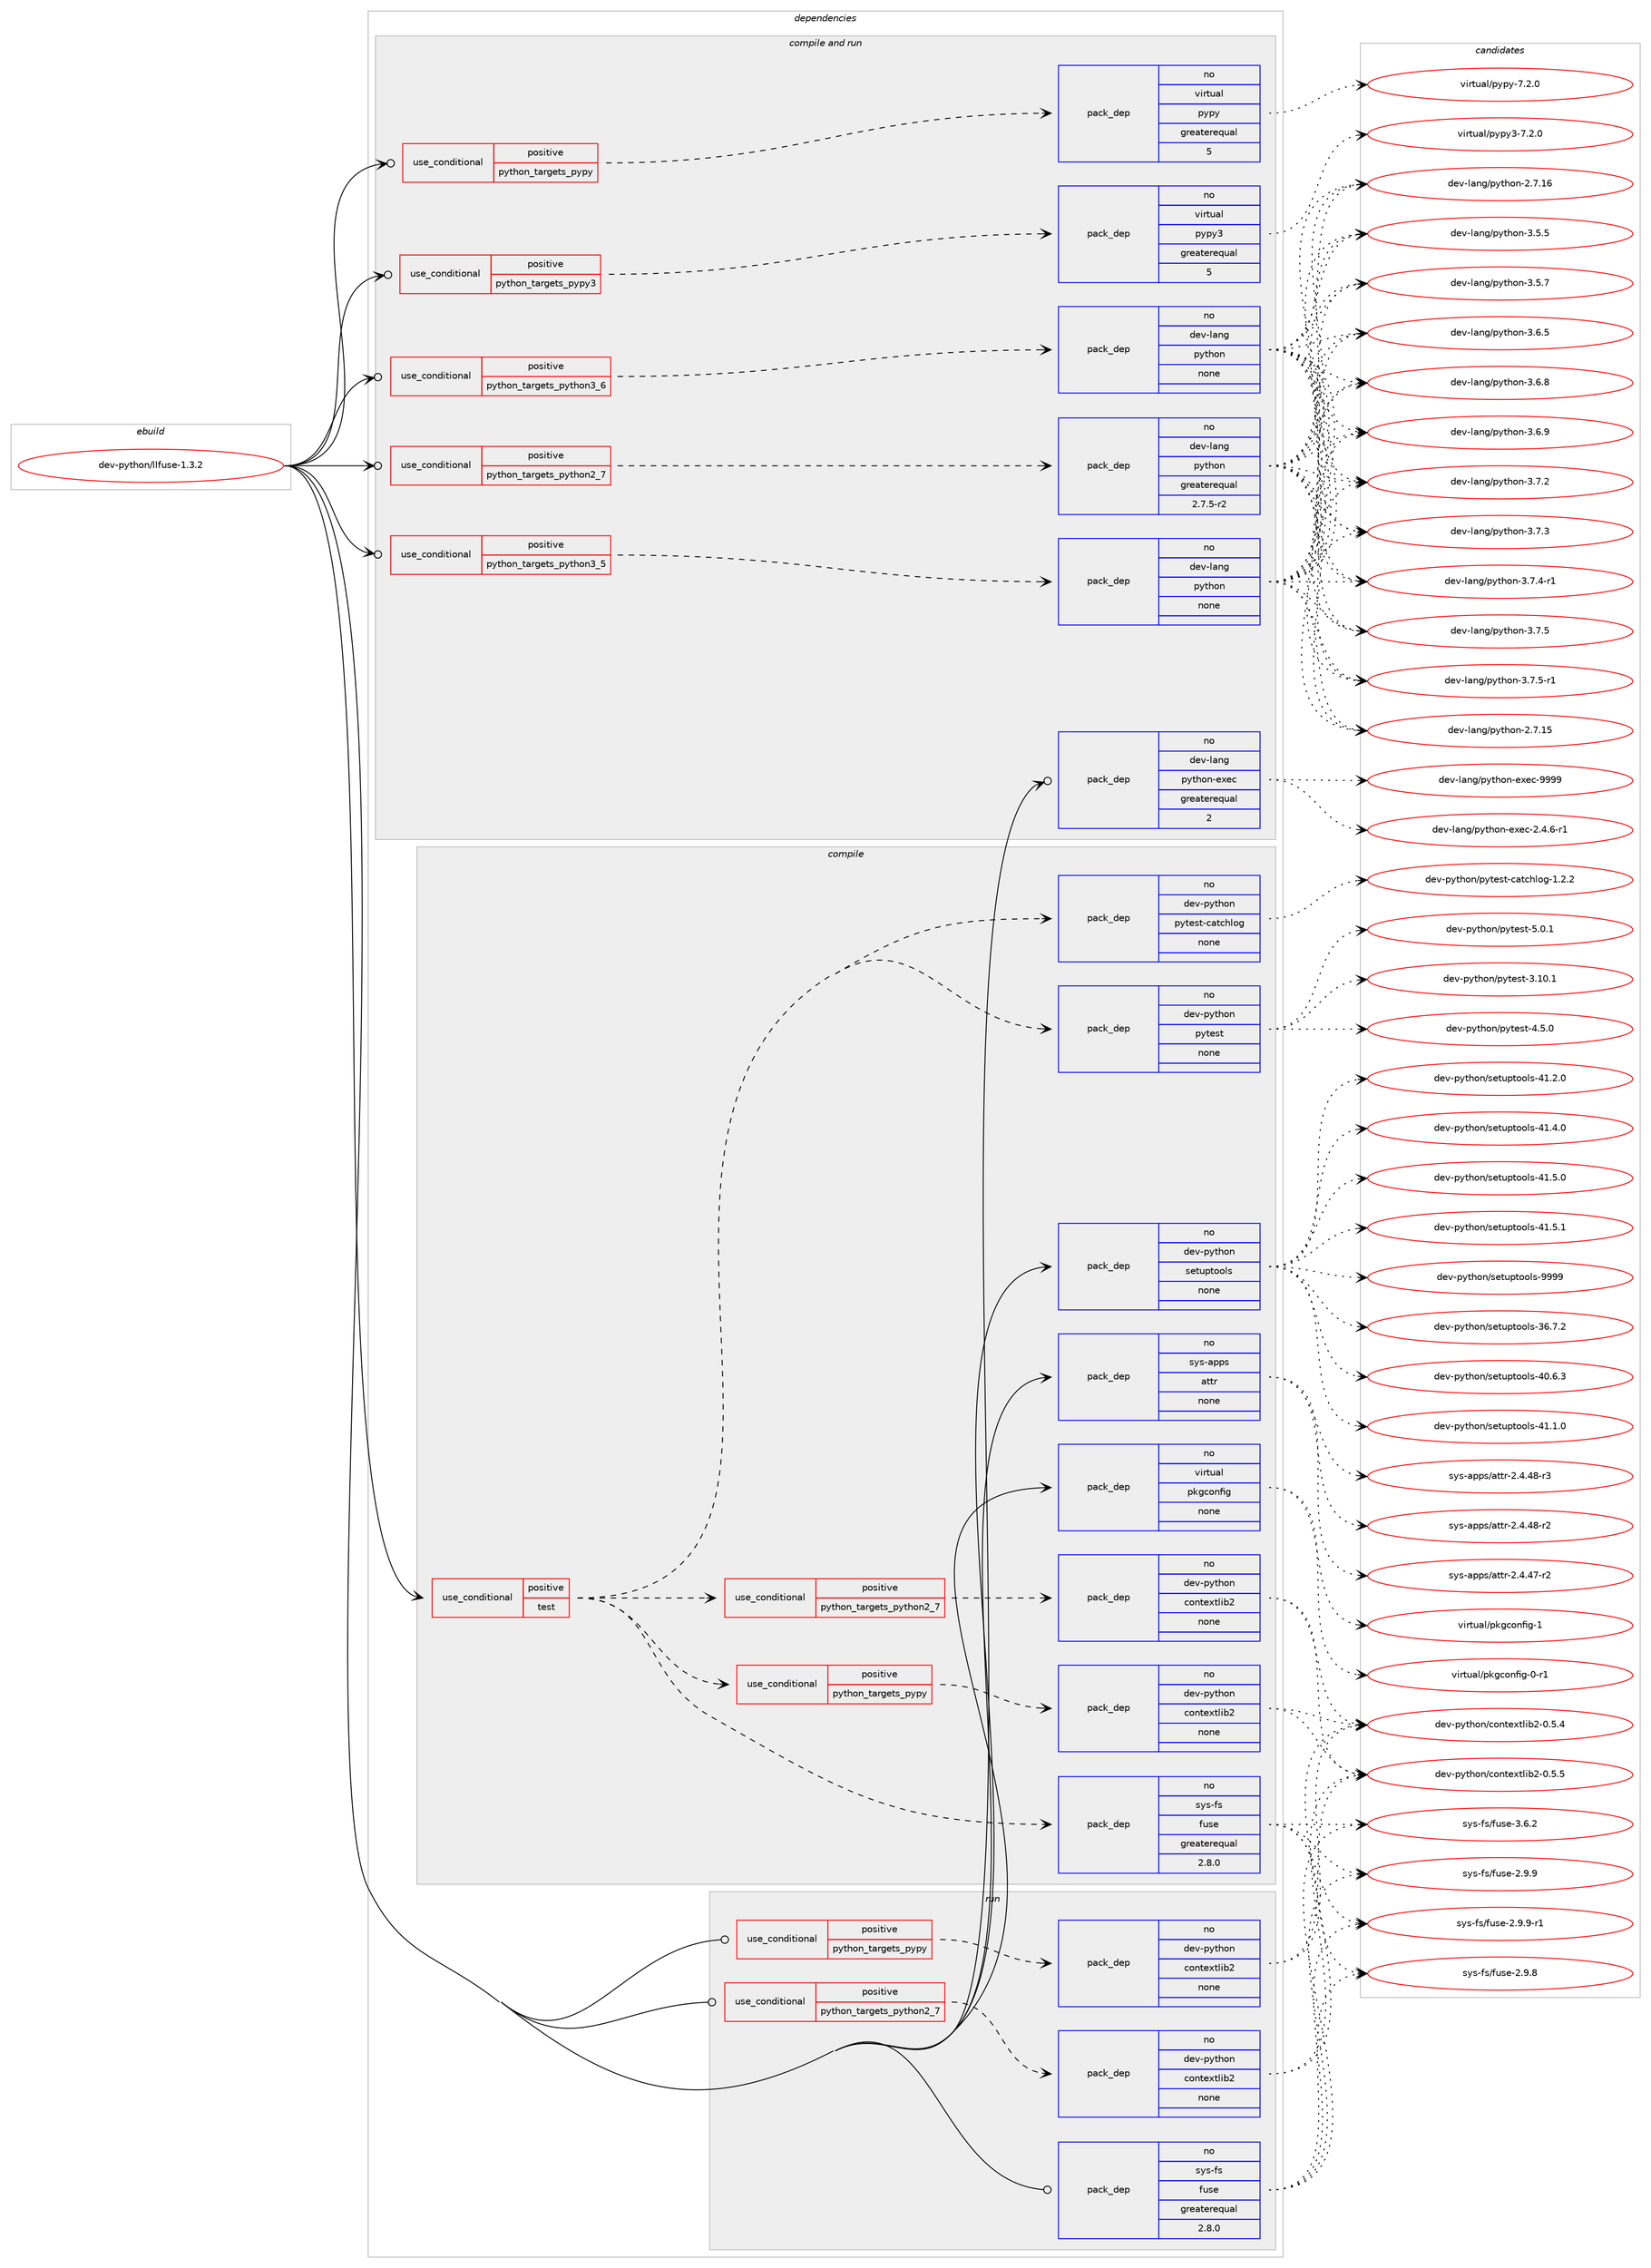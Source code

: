 digraph prolog {

# *************
# Graph options
# *************

newrank=true;
concentrate=true;
compound=true;
graph [rankdir=LR,fontname=Helvetica,fontsize=10,ranksep=1.5];#, ranksep=2.5, nodesep=0.2];
edge  [arrowhead=vee];
node  [fontname=Helvetica,fontsize=10];

# **********
# The ebuild
# **********

subgraph cluster_leftcol {
color=gray;
rank=same;
label=<<i>ebuild</i>>;
id [label="dev-python/llfuse-1.3.2", color=red, width=4, href="../dev-python/llfuse-1.3.2.svg"];
}

# ****************
# The dependencies
# ****************

subgraph cluster_midcol {
color=gray;
label=<<i>dependencies</i>>;
subgraph cluster_compile {
fillcolor="#eeeeee";
style=filled;
label=<<i>compile</i>>;
subgraph cond142044 {
dependency613191 [label=<<TABLE BORDER="0" CELLBORDER="1" CELLSPACING="0" CELLPADDING="4"><TR><TD ROWSPAN="3" CELLPADDING="10">use_conditional</TD></TR><TR><TD>positive</TD></TR><TR><TD>test</TD></TR></TABLE>>, shape=none, color=red];
subgraph pack459343 {
dependency613192 [label=<<TABLE BORDER="0" CELLBORDER="1" CELLSPACING="0" CELLPADDING="4" WIDTH="220"><TR><TD ROWSPAN="6" CELLPADDING="30">pack_dep</TD></TR><TR><TD WIDTH="110">no</TD></TR><TR><TD>sys-fs</TD></TR><TR><TD>fuse</TD></TR><TR><TD>greaterequal</TD></TR><TR><TD>2.8.0</TD></TR></TABLE>>, shape=none, color=blue];
}
dependency613191:e -> dependency613192:w [weight=20,style="dashed",arrowhead="vee"];
subgraph cond142045 {
dependency613193 [label=<<TABLE BORDER="0" CELLBORDER="1" CELLSPACING="0" CELLPADDING="4"><TR><TD ROWSPAN="3" CELLPADDING="10">use_conditional</TD></TR><TR><TD>positive</TD></TR><TR><TD>python_targets_pypy</TD></TR></TABLE>>, shape=none, color=red];
subgraph pack459344 {
dependency613194 [label=<<TABLE BORDER="0" CELLBORDER="1" CELLSPACING="0" CELLPADDING="4" WIDTH="220"><TR><TD ROWSPAN="6" CELLPADDING="30">pack_dep</TD></TR><TR><TD WIDTH="110">no</TD></TR><TR><TD>dev-python</TD></TR><TR><TD>contextlib2</TD></TR><TR><TD>none</TD></TR><TR><TD></TD></TR></TABLE>>, shape=none, color=blue];
}
dependency613193:e -> dependency613194:w [weight=20,style="dashed",arrowhead="vee"];
}
dependency613191:e -> dependency613193:w [weight=20,style="dashed",arrowhead="vee"];
subgraph cond142046 {
dependency613195 [label=<<TABLE BORDER="0" CELLBORDER="1" CELLSPACING="0" CELLPADDING="4"><TR><TD ROWSPAN="3" CELLPADDING="10">use_conditional</TD></TR><TR><TD>positive</TD></TR><TR><TD>python_targets_python2_7</TD></TR></TABLE>>, shape=none, color=red];
subgraph pack459345 {
dependency613196 [label=<<TABLE BORDER="0" CELLBORDER="1" CELLSPACING="0" CELLPADDING="4" WIDTH="220"><TR><TD ROWSPAN="6" CELLPADDING="30">pack_dep</TD></TR><TR><TD WIDTH="110">no</TD></TR><TR><TD>dev-python</TD></TR><TR><TD>contextlib2</TD></TR><TR><TD>none</TD></TR><TR><TD></TD></TR></TABLE>>, shape=none, color=blue];
}
dependency613195:e -> dependency613196:w [weight=20,style="dashed",arrowhead="vee"];
}
dependency613191:e -> dependency613195:w [weight=20,style="dashed",arrowhead="vee"];
subgraph pack459346 {
dependency613197 [label=<<TABLE BORDER="0" CELLBORDER="1" CELLSPACING="0" CELLPADDING="4" WIDTH="220"><TR><TD ROWSPAN="6" CELLPADDING="30">pack_dep</TD></TR><TR><TD WIDTH="110">no</TD></TR><TR><TD>dev-python</TD></TR><TR><TD>pytest</TD></TR><TR><TD>none</TD></TR><TR><TD></TD></TR></TABLE>>, shape=none, color=blue];
}
dependency613191:e -> dependency613197:w [weight=20,style="dashed",arrowhead="vee"];
subgraph pack459347 {
dependency613198 [label=<<TABLE BORDER="0" CELLBORDER="1" CELLSPACING="0" CELLPADDING="4" WIDTH="220"><TR><TD ROWSPAN="6" CELLPADDING="30">pack_dep</TD></TR><TR><TD WIDTH="110">no</TD></TR><TR><TD>dev-python</TD></TR><TR><TD>pytest-catchlog</TD></TR><TR><TD>none</TD></TR><TR><TD></TD></TR></TABLE>>, shape=none, color=blue];
}
dependency613191:e -> dependency613198:w [weight=20,style="dashed",arrowhead="vee"];
}
id:e -> dependency613191:w [weight=20,style="solid",arrowhead="vee"];
subgraph pack459348 {
dependency613199 [label=<<TABLE BORDER="0" CELLBORDER="1" CELLSPACING="0" CELLPADDING="4" WIDTH="220"><TR><TD ROWSPAN="6" CELLPADDING="30">pack_dep</TD></TR><TR><TD WIDTH="110">no</TD></TR><TR><TD>dev-python</TD></TR><TR><TD>setuptools</TD></TR><TR><TD>none</TD></TR><TR><TD></TD></TR></TABLE>>, shape=none, color=blue];
}
id:e -> dependency613199:w [weight=20,style="solid",arrowhead="vee"];
subgraph pack459349 {
dependency613200 [label=<<TABLE BORDER="0" CELLBORDER="1" CELLSPACING="0" CELLPADDING="4" WIDTH="220"><TR><TD ROWSPAN="6" CELLPADDING="30">pack_dep</TD></TR><TR><TD WIDTH="110">no</TD></TR><TR><TD>sys-apps</TD></TR><TR><TD>attr</TD></TR><TR><TD>none</TD></TR><TR><TD></TD></TR></TABLE>>, shape=none, color=blue];
}
id:e -> dependency613200:w [weight=20,style="solid",arrowhead="vee"];
subgraph pack459350 {
dependency613201 [label=<<TABLE BORDER="0" CELLBORDER="1" CELLSPACING="0" CELLPADDING="4" WIDTH="220"><TR><TD ROWSPAN="6" CELLPADDING="30">pack_dep</TD></TR><TR><TD WIDTH="110">no</TD></TR><TR><TD>virtual</TD></TR><TR><TD>pkgconfig</TD></TR><TR><TD>none</TD></TR><TR><TD></TD></TR></TABLE>>, shape=none, color=blue];
}
id:e -> dependency613201:w [weight=20,style="solid",arrowhead="vee"];
}
subgraph cluster_compileandrun {
fillcolor="#eeeeee";
style=filled;
label=<<i>compile and run</i>>;
subgraph cond142047 {
dependency613202 [label=<<TABLE BORDER="0" CELLBORDER="1" CELLSPACING="0" CELLPADDING="4"><TR><TD ROWSPAN="3" CELLPADDING="10">use_conditional</TD></TR><TR><TD>positive</TD></TR><TR><TD>python_targets_pypy</TD></TR></TABLE>>, shape=none, color=red];
subgraph pack459351 {
dependency613203 [label=<<TABLE BORDER="0" CELLBORDER="1" CELLSPACING="0" CELLPADDING="4" WIDTH="220"><TR><TD ROWSPAN="6" CELLPADDING="30">pack_dep</TD></TR><TR><TD WIDTH="110">no</TD></TR><TR><TD>virtual</TD></TR><TR><TD>pypy</TD></TR><TR><TD>greaterequal</TD></TR><TR><TD>5</TD></TR></TABLE>>, shape=none, color=blue];
}
dependency613202:e -> dependency613203:w [weight=20,style="dashed",arrowhead="vee"];
}
id:e -> dependency613202:w [weight=20,style="solid",arrowhead="odotvee"];
subgraph cond142048 {
dependency613204 [label=<<TABLE BORDER="0" CELLBORDER="1" CELLSPACING="0" CELLPADDING="4"><TR><TD ROWSPAN="3" CELLPADDING="10">use_conditional</TD></TR><TR><TD>positive</TD></TR><TR><TD>python_targets_pypy3</TD></TR></TABLE>>, shape=none, color=red];
subgraph pack459352 {
dependency613205 [label=<<TABLE BORDER="0" CELLBORDER="1" CELLSPACING="0" CELLPADDING="4" WIDTH="220"><TR><TD ROWSPAN="6" CELLPADDING="30">pack_dep</TD></TR><TR><TD WIDTH="110">no</TD></TR><TR><TD>virtual</TD></TR><TR><TD>pypy3</TD></TR><TR><TD>greaterequal</TD></TR><TR><TD>5</TD></TR></TABLE>>, shape=none, color=blue];
}
dependency613204:e -> dependency613205:w [weight=20,style="dashed",arrowhead="vee"];
}
id:e -> dependency613204:w [weight=20,style="solid",arrowhead="odotvee"];
subgraph cond142049 {
dependency613206 [label=<<TABLE BORDER="0" CELLBORDER="1" CELLSPACING="0" CELLPADDING="4"><TR><TD ROWSPAN="3" CELLPADDING="10">use_conditional</TD></TR><TR><TD>positive</TD></TR><TR><TD>python_targets_python2_7</TD></TR></TABLE>>, shape=none, color=red];
subgraph pack459353 {
dependency613207 [label=<<TABLE BORDER="0" CELLBORDER="1" CELLSPACING="0" CELLPADDING="4" WIDTH="220"><TR><TD ROWSPAN="6" CELLPADDING="30">pack_dep</TD></TR><TR><TD WIDTH="110">no</TD></TR><TR><TD>dev-lang</TD></TR><TR><TD>python</TD></TR><TR><TD>greaterequal</TD></TR><TR><TD>2.7.5-r2</TD></TR></TABLE>>, shape=none, color=blue];
}
dependency613206:e -> dependency613207:w [weight=20,style="dashed",arrowhead="vee"];
}
id:e -> dependency613206:w [weight=20,style="solid",arrowhead="odotvee"];
subgraph cond142050 {
dependency613208 [label=<<TABLE BORDER="0" CELLBORDER="1" CELLSPACING="0" CELLPADDING="4"><TR><TD ROWSPAN="3" CELLPADDING="10">use_conditional</TD></TR><TR><TD>positive</TD></TR><TR><TD>python_targets_python3_5</TD></TR></TABLE>>, shape=none, color=red];
subgraph pack459354 {
dependency613209 [label=<<TABLE BORDER="0" CELLBORDER="1" CELLSPACING="0" CELLPADDING="4" WIDTH="220"><TR><TD ROWSPAN="6" CELLPADDING="30">pack_dep</TD></TR><TR><TD WIDTH="110">no</TD></TR><TR><TD>dev-lang</TD></TR><TR><TD>python</TD></TR><TR><TD>none</TD></TR><TR><TD></TD></TR></TABLE>>, shape=none, color=blue];
}
dependency613208:e -> dependency613209:w [weight=20,style="dashed",arrowhead="vee"];
}
id:e -> dependency613208:w [weight=20,style="solid",arrowhead="odotvee"];
subgraph cond142051 {
dependency613210 [label=<<TABLE BORDER="0" CELLBORDER="1" CELLSPACING="0" CELLPADDING="4"><TR><TD ROWSPAN="3" CELLPADDING="10">use_conditional</TD></TR><TR><TD>positive</TD></TR><TR><TD>python_targets_python3_6</TD></TR></TABLE>>, shape=none, color=red];
subgraph pack459355 {
dependency613211 [label=<<TABLE BORDER="0" CELLBORDER="1" CELLSPACING="0" CELLPADDING="4" WIDTH="220"><TR><TD ROWSPAN="6" CELLPADDING="30">pack_dep</TD></TR><TR><TD WIDTH="110">no</TD></TR><TR><TD>dev-lang</TD></TR><TR><TD>python</TD></TR><TR><TD>none</TD></TR><TR><TD></TD></TR></TABLE>>, shape=none, color=blue];
}
dependency613210:e -> dependency613211:w [weight=20,style="dashed",arrowhead="vee"];
}
id:e -> dependency613210:w [weight=20,style="solid",arrowhead="odotvee"];
subgraph pack459356 {
dependency613212 [label=<<TABLE BORDER="0" CELLBORDER="1" CELLSPACING="0" CELLPADDING="4" WIDTH="220"><TR><TD ROWSPAN="6" CELLPADDING="30">pack_dep</TD></TR><TR><TD WIDTH="110">no</TD></TR><TR><TD>dev-lang</TD></TR><TR><TD>python-exec</TD></TR><TR><TD>greaterequal</TD></TR><TR><TD>2</TD></TR></TABLE>>, shape=none, color=blue];
}
id:e -> dependency613212:w [weight=20,style="solid",arrowhead="odotvee"];
}
subgraph cluster_run {
fillcolor="#eeeeee";
style=filled;
label=<<i>run</i>>;
subgraph cond142052 {
dependency613213 [label=<<TABLE BORDER="0" CELLBORDER="1" CELLSPACING="0" CELLPADDING="4"><TR><TD ROWSPAN="3" CELLPADDING="10">use_conditional</TD></TR><TR><TD>positive</TD></TR><TR><TD>python_targets_pypy</TD></TR></TABLE>>, shape=none, color=red];
subgraph pack459357 {
dependency613214 [label=<<TABLE BORDER="0" CELLBORDER="1" CELLSPACING="0" CELLPADDING="4" WIDTH="220"><TR><TD ROWSPAN="6" CELLPADDING="30">pack_dep</TD></TR><TR><TD WIDTH="110">no</TD></TR><TR><TD>dev-python</TD></TR><TR><TD>contextlib2</TD></TR><TR><TD>none</TD></TR><TR><TD></TD></TR></TABLE>>, shape=none, color=blue];
}
dependency613213:e -> dependency613214:w [weight=20,style="dashed",arrowhead="vee"];
}
id:e -> dependency613213:w [weight=20,style="solid",arrowhead="odot"];
subgraph cond142053 {
dependency613215 [label=<<TABLE BORDER="0" CELLBORDER="1" CELLSPACING="0" CELLPADDING="4"><TR><TD ROWSPAN="3" CELLPADDING="10">use_conditional</TD></TR><TR><TD>positive</TD></TR><TR><TD>python_targets_python2_7</TD></TR></TABLE>>, shape=none, color=red];
subgraph pack459358 {
dependency613216 [label=<<TABLE BORDER="0" CELLBORDER="1" CELLSPACING="0" CELLPADDING="4" WIDTH="220"><TR><TD ROWSPAN="6" CELLPADDING="30">pack_dep</TD></TR><TR><TD WIDTH="110">no</TD></TR><TR><TD>dev-python</TD></TR><TR><TD>contextlib2</TD></TR><TR><TD>none</TD></TR><TR><TD></TD></TR></TABLE>>, shape=none, color=blue];
}
dependency613215:e -> dependency613216:w [weight=20,style="dashed",arrowhead="vee"];
}
id:e -> dependency613215:w [weight=20,style="solid",arrowhead="odot"];
subgraph pack459359 {
dependency613217 [label=<<TABLE BORDER="0" CELLBORDER="1" CELLSPACING="0" CELLPADDING="4" WIDTH="220"><TR><TD ROWSPAN="6" CELLPADDING="30">pack_dep</TD></TR><TR><TD WIDTH="110">no</TD></TR><TR><TD>sys-fs</TD></TR><TR><TD>fuse</TD></TR><TR><TD>greaterequal</TD></TR><TR><TD>2.8.0</TD></TR></TABLE>>, shape=none, color=blue];
}
id:e -> dependency613217:w [weight=20,style="solid",arrowhead="odot"];
}
}

# **************
# The candidates
# **************

subgraph cluster_choices {
rank=same;
color=gray;
label=<<i>candidates</i>>;

subgraph choice459343 {
color=black;
nodesep=1;
choice1151211154510211547102117115101455046574656 [label="sys-fs/fuse-2.9.8", color=red, width=4,href="../sys-fs/fuse-2.9.8.svg"];
choice1151211154510211547102117115101455046574657 [label="sys-fs/fuse-2.9.9", color=red, width=4,href="../sys-fs/fuse-2.9.9.svg"];
choice11512111545102115471021171151014550465746574511449 [label="sys-fs/fuse-2.9.9-r1", color=red, width=4,href="../sys-fs/fuse-2.9.9-r1.svg"];
choice1151211154510211547102117115101455146544650 [label="sys-fs/fuse-3.6.2", color=red, width=4,href="../sys-fs/fuse-3.6.2.svg"];
dependency613192:e -> choice1151211154510211547102117115101455046574656:w [style=dotted,weight="100"];
dependency613192:e -> choice1151211154510211547102117115101455046574657:w [style=dotted,weight="100"];
dependency613192:e -> choice11512111545102115471021171151014550465746574511449:w [style=dotted,weight="100"];
dependency613192:e -> choice1151211154510211547102117115101455146544650:w [style=dotted,weight="100"];
}
subgraph choice459344 {
color=black;
nodesep=1;
choice1001011184511212111610411111047991111101161011201161081059850454846534652 [label="dev-python/contextlib2-0.5.4", color=red, width=4,href="../dev-python/contextlib2-0.5.4.svg"];
choice1001011184511212111610411111047991111101161011201161081059850454846534653 [label="dev-python/contextlib2-0.5.5", color=red, width=4,href="../dev-python/contextlib2-0.5.5.svg"];
dependency613194:e -> choice1001011184511212111610411111047991111101161011201161081059850454846534652:w [style=dotted,weight="100"];
dependency613194:e -> choice1001011184511212111610411111047991111101161011201161081059850454846534653:w [style=dotted,weight="100"];
}
subgraph choice459345 {
color=black;
nodesep=1;
choice1001011184511212111610411111047991111101161011201161081059850454846534652 [label="dev-python/contextlib2-0.5.4", color=red, width=4,href="../dev-python/contextlib2-0.5.4.svg"];
choice1001011184511212111610411111047991111101161011201161081059850454846534653 [label="dev-python/contextlib2-0.5.5", color=red, width=4,href="../dev-python/contextlib2-0.5.5.svg"];
dependency613196:e -> choice1001011184511212111610411111047991111101161011201161081059850454846534652:w [style=dotted,weight="100"];
dependency613196:e -> choice1001011184511212111610411111047991111101161011201161081059850454846534653:w [style=dotted,weight="100"];
}
subgraph choice459346 {
color=black;
nodesep=1;
choice100101118451121211161041111104711212111610111511645514649484649 [label="dev-python/pytest-3.10.1", color=red, width=4,href="../dev-python/pytest-3.10.1.svg"];
choice1001011184511212111610411111047112121116101115116455246534648 [label="dev-python/pytest-4.5.0", color=red, width=4,href="../dev-python/pytest-4.5.0.svg"];
choice1001011184511212111610411111047112121116101115116455346484649 [label="dev-python/pytest-5.0.1", color=red, width=4,href="../dev-python/pytest-5.0.1.svg"];
dependency613197:e -> choice100101118451121211161041111104711212111610111511645514649484649:w [style=dotted,weight="100"];
dependency613197:e -> choice1001011184511212111610411111047112121116101115116455246534648:w [style=dotted,weight="100"];
dependency613197:e -> choice1001011184511212111610411111047112121116101115116455346484649:w [style=dotted,weight="100"];
}
subgraph choice459347 {
color=black;
nodesep=1;
choice100101118451121211161041111104711212111610111511645999711699104108111103454946504650 [label="dev-python/pytest-catchlog-1.2.2", color=red, width=4,href="../dev-python/pytest-catchlog-1.2.2.svg"];
dependency613198:e -> choice100101118451121211161041111104711212111610111511645999711699104108111103454946504650:w [style=dotted,weight="100"];
}
subgraph choice459348 {
color=black;
nodesep=1;
choice100101118451121211161041111104711510111611711211611111110811545515446554650 [label="dev-python/setuptools-36.7.2", color=red, width=4,href="../dev-python/setuptools-36.7.2.svg"];
choice100101118451121211161041111104711510111611711211611111110811545524846544651 [label="dev-python/setuptools-40.6.3", color=red, width=4,href="../dev-python/setuptools-40.6.3.svg"];
choice100101118451121211161041111104711510111611711211611111110811545524946494648 [label="dev-python/setuptools-41.1.0", color=red, width=4,href="../dev-python/setuptools-41.1.0.svg"];
choice100101118451121211161041111104711510111611711211611111110811545524946504648 [label="dev-python/setuptools-41.2.0", color=red, width=4,href="../dev-python/setuptools-41.2.0.svg"];
choice100101118451121211161041111104711510111611711211611111110811545524946524648 [label="dev-python/setuptools-41.4.0", color=red, width=4,href="../dev-python/setuptools-41.4.0.svg"];
choice100101118451121211161041111104711510111611711211611111110811545524946534648 [label="dev-python/setuptools-41.5.0", color=red, width=4,href="../dev-python/setuptools-41.5.0.svg"];
choice100101118451121211161041111104711510111611711211611111110811545524946534649 [label="dev-python/setuptools-41.5.1", color=red, width=4,href="../dev-python/setuptools-41.5.1.svg"];
choice10010111845112121116104111110471151011161171121161111111081154557575757 [label="dev-python/setuptools-9999", color=red, width=4,href="../dev-python/setuptools-9999.svg"];
dependency613199:e -> choice100101118451121211161041111104711510111611711211611111110811545515446554650:w [style=dotted,weight="100"];
dependency613199:e -> choice100101118451121211161041111104711510111611711211611111110811545524846544651:w [style=dotted,weight="100"];
dependency613199:e -> choice100101118451121211161041111104711510111611711211611111110811545524946494648:w [style=dotted,weight="100"];
dependency613199:e -> choice100101118451121211161041111104711510111611711211611111110811545524946504648:w [style=dotted,weight="100"];
dependency613199:e -> choice100101118451121211161041111104711510111611711211611111110811545524946524648:w [style=dotted,weight="100"];
dependency613199:e -> choice100101118451121211161041111104711510111611711211611111110811545524946534648:w [style=dotted,weight="100"];
dependency613199:e -> choice100101118451121211161041111104711510111611711211611111110811545524946534649:w [style=dotted,weight="100"];
dependency613199:e -> choice10010111845112121116104111110471151011161171121161111111081154557575757:w [style=dotted,weight="100"];
}
subgraph choice459349 {
color=black;
nodesep=1;
choice11512111545971121121154797116116114455046524652554511450 [label="sys-apps/attr-2.4.47-r2", color=red, width=4,href="../sys-apps/attr-2.4.47-r2.svg"];
choice11512111545971121121154797116116114455046524652564511450 [label="sys-apps/attr-2.4.48-r2", color=red, width=4,href="../sys-apps/attr-2.4.48-r2.svg"];
choice11512111545971121121154797116116114455046524652564511451 [label="sys-apps/attr-2.4.48-r3", color=red, width=4,href="../sys-apps/attr-2.4.48-r3.svg"];
dependency613200:e -> choice11512111545971121121154797116116114455046524652554511450:w [style=dotted,weight="100"];
dependency613200:e -> choice11512111545971121121154797116116114455046524652564511450:w [style=dotted,weight="100"];
dependency613200:e -> choice11512111545971121121154797116116114455046524652564511451:w [style=dotted,weight="100"];
}
subgraph choice459350 {
color=black;
nodesep=1;
choice11810511411611797108471121071039911111010210510345484511449 [label="virtual/pkgconfig-0-r1", color=red, width=4,href="../virtual/pkgconfig-0-r1.svg"];
choice1181051141161179710847112107103991111101021051034549 [label="virtual/pkgconfig-1", color=red, width=4,href="../virtual/pkgconfig-1.svg"];
dependency613201:e -> choice11810511411611797108471121071039911111010210510345484511449:w [style=dotted,weight="100"];
dependency613201:e -> choice1181051141161179710847112107103991111101021051034549:w [style=dotted,weight="100"];
}
subgraph choice459351 {
color=black;
nodesep=1;
choice1181051141161179710847112121112121455546504648 [label="virtual/pypy-7.2.0", color=red, width=4,href="../virtual/pypy-7.2.0.svg"];
dependency613203:e -> choice1181051141161179710847112121112121455546504648:w [style=dotted,weight="100"];
}
subgraph choice459352 {
color=black;
nodesep=1;
choice118105114116117971084711212111212151455546504648 [label="virtual/pypy3-7.2.0", color=red, width=4,href="../virtual/pypy3-7.2.0.svg"];
dependency613205:e -> choice118105114116117971084711212111212151455546504648:w [style=dotted,weight="100"];
}
subgraph choice459353 {
color=black;
nodesep=1;
choice10010111845108971101034711212111610411111045504655464953 [label="dev-lang/python-2.7.15", color=red, width=4,href="../dev-lang/python-2.7.15.svg"];
choice10010111845108971101034711212111610411111045504655464954 [label="dev-lang/python-2.7.16", color=red, width=4,href="../dev-lang/python-2.7.16.svg"];
choice100101118451089711010347112121116104111110455146534653 [label="dev-lang/python-3.5.5", color=red, width=4,href="../dev-lang/python-3.5.5.svg"];
choice100101118451089711010347112121116104111110455146534655 [label="dev-lang/python-3.5.7", color=red, width=4,href="../dev-lang/python-3.5.7.svg"];
choice100101118451089711010347112121116104111110455146544653 [label="dev-lang/python-3.6.5", color=red, width=4,href="../dev-lang/python-3.6.5.svg"];
choice100101118451089711010347112121116104111110455146544656 [label="dev-lang/python-3.6.8", color=red, width=4,href="../dev-lang/python-3.6.8.svg"];
choice100101118451089711010347112121116104111110455146544657 [label="dev-lang/python-3.6.9", color=red, width=4,href="../dev-lang/python-3.6.9.svg"];
choice100101118451089711010347112121116104111110455146554650 [label="dev-lang/python-3.7.2", color=red, width=4,href="../dev-lang/python-3.7.2.svg"];
choice100101118451089711010347112121116104111110455146554651 [label="dev-lang/python-3.7.3", color=red, width=4,href="../dev-lang/python-3.7.3.svg"];
choice1001011184510897110103471121211161041111104551465546524511449 [label="dev-lang/python-3.7.4-r1", color=red, width=4,href="../dev-lang/python-3.7.4-r1.svg"];
choice100101118451089711010347112121116104111110455146554653 [label="dev-lang/python-3.7.5", color=red, width=4,href="../dev-lang/python-3.7.5.svg"];
choice1001011184510897110103471121211161041111104551465546534511449 [label="dev-lang/python-3.7.5-r1", color=red, width=4,href="../dev-lang/python-3.7.5-r1.svg"];
dependency613207:e -> choice10010111845108971101034711212111610411111045504655464953:w [style=dotted,weight="100"];
dependency613207:e -> choice10010111845108971101034711212111610411111045504655464954:w [style=dotted,weight="100"];
dependency613207:e -> choice100101118451089711010347112121116104111110455146534653:w [style=dotted,weight="100"];
dependency613207:e -> choice100101118451089711010347112121116104111110455146534655:w [style=dotted,weight="100"];
dependency613207:e -> choice100101118451089711010347112121116104111110455146544653:w [style=dotted,weight="100"];
dependency613207:e -> choice100101118451089711010347112121116104111110455146544656:w [style=dotted,weight="100"];
dependency613207:e -> choice100101118451089711010347112121116104111110455146544657:w [style=dotted,weight="100"];
dependency613207:e -> choice100101118451089711010347112121116104111110455146554650:w [style=dotted,weight="100"];
dependency613207:e -> choice100101118451089711010347112121116104111110455146554651:w [style=dotted,weight="100"];
dependency613207:e -> choice1001011184510897110103471121211161041111104551465546524511449:w [style=dotted,weight="100"];
dependency613207:e -> choice100101118451089711010347112121116104111110455146554653:w [style=dotted,weight="100"];
dependency613207:e -> choice1001011184510897110103471121211161041111104551465546534511449:w [style=dotted,weight="100"];
}
subgraph choice459354 {
color=black;
nodesep=1;
choice10010111845108971101034711212111610411111045504655464953 [label="dev-lang/python-2.7.15", color=red, width=4,href="../dev-lang/python-2.7.15.svg"];
choice10010111845108971101034711212111610411111045504655464954 [label="dev-lang/python-2.7.16", color=red, width=4,href="../dev-lang/python-2.7.16.svg"];
choice100101118451089711010347112121116104111110455146534653 [label="dev-lang/python-3.5.5", color=red, width=4,href="../dev-lang/python-3.5.5.svg"];
choice100101118451089711010347112121116104111110455146534655 [label="dev-lang/python-3.5.7", color=red, width=4,href="../dev-lang/python-3.5.7.svg"];
choice100101118451089711010347112121116104111110455146544653 [label="dev-lang/python-3.6.5", color=red, width=4,href="../dev-lang/python-3.6.5.svg"];
choice100101118451089711010347112121116104111110455146544656 [label="dev-lang/python-3.6.8", color=red, width=4,href="../dev-lang/python-3.6.8.svg"];
choice100101118451089711010347112121116104111110455146544657 [label="dev-lang/python-3.6.9", color=red, width=4,href="../dev-lang/python-3.6.9.svg"];
choice100101118451089711010347112121116104111110455146554650 [label="dev-lang/python-3.7.2", color=red, width=4,href="../dev-lang/python-3.7.2.svg"];
choice100101118451089711010347112121116104111110455146554651 [label="dev-lang/python-3.7.3", color=red, width=4,href="../dev-lang/python-3.7.3.svg"];
choice1001011184510897110103471121211161041111104551465546524511449 [label="dev-lang/python-3.7.4-r1", color=red, width=4,href="../dev-lang/python-3.7.4-r1.svg"];
choice100101118451089711010347112121116104111110455146554653 [label="dev-lang/python-3.7.5", color=red, width=4,href="../dev-lang/python-3.7.5.svg"];
choice1001011184510897110103471121211161041111104551465546534511449 [label="dev-lang/python-3.7.5-r1", color=red, width=4,href="../dev-lang/python-3.7.5-r1.svg"];
dependency613209:e -> choice10010111845108971101034711212111610411111045504655464953:w [style=dotted,weight="100"];
dependency613209:e -> choice10010111845108971101034711212111610411111045504655464954:w [style=dotted,weight="100"];
dependency613209:e -> choice100101118451089711010347112121116104111110455146534653:w [style=dotted,weight="100"];
dependency613209:e -> choice100101118451089711010347112121116104111110455146534655:w [style=dotted,weight="100"];
dependency613209:e -> choice100101118451089711010347112121116104111110455146544653:w [style=dotted,weight="100"];
dependency613209:e -> choice100101118451089711010347112121116104111110455146544656:w [style=dotted,weight="100"];
dependency613209:e -> choice100101118451089711010347112121116104111110455146544657:w [style=dotted,weight="100"];
dependency613209:e -> choice100101118451089711010347112121116104111110455146554650:w [style=dotted,weight="100"];
dependency613209:e -> choice100101118451089711010347112121116104111110455146554651:w [style=dotted,weight="100"];
dependency613209:e -> choice1001011184510897110103471121211161041111104551465546524511449:w [style=dotted,weight="100"];
dependency613209:e -> choice100101118451089711010347112121116104111110455146554653:w [style=dotted,weight="100"];
dependency613209:e -> choice1001011184510897110103471121211161041111104551465546534511449:w [style=dotted,weight="100"];
}
subgraph choice459355 {
color=black;
nodesep=1;
choice10010111845108971101034711212111610411111045504655464953 [label="dev-lang/python-2.7.15", color=red, width=4,href="../dev-lang/python-2.7.15.svg"];
choice10010111845108971101034711212111610411111045504655464954 [label="dev-lang/python-2.7.16", color=red, width=4,href="../dev-lang/python-2.7.16.svg"];
choice100101118451089711010347112121116104111110455146534653 [label="dev-lang/python-3.5.5", color=red, width=4,href="../dev-lang/python-3.5.5.svg"];
choice100101118451089711010347112121116104111110455146534655 [label="dev-lang/python-3.5.7", color=red, width=4,href="../dev-lang/python-3.5.7.svg"];
choice100101118451089711010347112121116104111110455146544653 [label="dev-lang/python-3.6.5", color=red, width=4,href="../dev-lang/python-3.6.5.svg"];
choice100101118451089711010347112121116104111110455146544656 [label="dev-lang/python-3.6.8", color=red, width=4,href="../dev-lang/python-3.6.8.svg"];
choice100101118451089711010347112121116104111110455146544657 [label="dev-lang/python-3.6.9", color=red, width=4,href="../dev-lang/python-3.6.9.svg"];
choice100101118451089711010347112121116104111110455146554650 [label="dev-lang/python-3.7.2", color=red, width=4,href="../dev-lang/python-3.7.2.svg"];
choice100101118451089711010347112121116104111110455146554651 [label="dev-lang/python-3.7.3", color=red, width=4,href="../dev-lang/python-3.7.3.svg"];
choice1001011184510897110103471121211161041111104551465546524511449 [label="dev-lang/python-3.7.4-r1", color=red, width=4,href="../dev-lang/python-3.7.4-r1.svg"];
choice100101118451089711010347112121116104111110455146554653 [label="dev-lang/python-3.7.5", color=red, width=4,href="../dev-lang/python-3.7.5.svg"];
choice1001011184510897110103471121211161041111104551465546534511449 [label="dev-lang/python-3.7.5-r1", color=red, width=4,href="../dev-lang/python-3.7.5-r1.svg"];
dependency613211:e -> choice10010111845108971101034711212111610411111045504655464953:w [style=dotted,weight="100"];
dependency613211:e -> choice10010111845108971101034711212111610411111045504655464954:w [style=dotted,weight="100"];
dependency613211:e -> choice100101118451089711010347112121116104111110455146534653:w [style=dotted,weight="100"];
dependency613211:e -> choice100101118451089711010347112121116104111110455146534655:w [style=dotted,weight="100"];
dependency613211:e -> choice100101118451089711010347112121116104111110455146544653:w [style=dotted,weight="100"];
dependency613211:e -> choice100101118451089711010347112121116104111110455146544656:w [style=dotted,weight="100"];
dependency613211:e -> choice100101118451089711010347112121116104111110455146544657:w [style=dotted,weight="100"];
dependency613211:e -> choice100101118451089711010347112121116104111110455146554650:w [style=dotted,weight="100"];
dependency613211:e -> choice100101118451089711010347112121116104111110455146554651:w [style=dotted,weight="100"];
dependency613211:e -> choice1001011184510897110103471121211161041111104551465546524511449:w [style=dotted,weight="100"];
dependency613211:e -> choice100101118451089711010347112121116104111110455146554653:w [style=dotted,weight="100"];
dependency613211:e -> choice1001011184510897110103471121211161041111104551465546534511449:w [style=dotted,weight="100"];
}
subgraph choice459356 {
color=black;
nodesep=1;
choice10010111845108971101034711212111610411111045101120101994550465246544511449 [label="dev-lang/python-exec-2.4.6-r1", color=red, width=4,href="../dev-lang/python-exec-2.4.6-r1.svg"];
choice10010111845108971101034711212111610411111045101120101994557575757 [label="dev-lang/python-exec-9999", color=red, width=4,href="../dev-lang/python-exec-9999.svg"];
dependency613212:e -> choice10010111845108971101034711212111610411111045101120101994550465246544511449:w [style=dotted,weight="100"];
dependency613212:e -> choice10010111845108971101034711212111610411111045101120101994557575757:w [style=dotted,weight="100"];
}
subgraph choice459357 {
color=black;
nodesep=1;
choice1001011184511212111610411111047991111101161011201161081059850454846534652 [label="dev-python/contextlib2-0.5.4", color=red, width=4,href="../dev-python/contextlib2-0.5.4.svg"];
choice1001011184511212111610411111047991111101161011201161081059850454846534653 [label="dev-python/contextlib2-0.5.5", color=red, width=4,href="../dev-python/contextlib2-0.5.5.svg"];
dependency613214:e -> choice1001011184511212111610411111047991111101161011201161081059850454846534652:w [style=dotted,weight="100"];
dependency613214:e -> choice1001011184511212111610411111047991111101161011201161081059850454846534653:w [style=dotted,weight="100"];
}
subgraph choice459358 {
color=black;
nodesep=1;
choice1001011184511212111610411111047991111101161011201161081059850454846534652 [label="dev-python/contextlib2-0.5.4", color=red, width=4,href="../dev-python/contextlib2-0.5.4.svg"];
choice1001011184511212111610411111047991111101161011201161081059850454846534653 [label="dev-python/contextlib2-0.5.5", color=red, width=4,href="../dev-python/contextlib2-0.5.5.svg"];
dependency613216:e -> choice1001011184511212111610411111047991111101161011201161081059850454846534652:w [style=dotted,weight="100"];
dependency613216:e -> choice1001011184511212111610411111047991111101161011201161081059850454846534653:w [style=dotted,weight="100"];
}
subgraph choice459359 {
color=black;
nodesep=1;
choice1151211154510211547102117115101455046574656 [label="sys-fs/fuse-2.9.8", color=red, width=4,href="../sys-fs/fuse-2.9.8.svg"];
choice1151211154510211547102117115101455046574657 [label="sys-fs/fuse-2.9.9", color=red, width=4,href="../sys-fs/fuse-2.9.9.svg"];
choice11512111545102115471021171151014550465746574511449 [label="sys-fs/fuse-2.9.9-r1", color=red, width=4,href="../sys-fs/fuse-2.9.9-r1.svg"];
choice1151211154510211547102117115101455146544650 [label="sys-fs/fuse-3.6.2", color=red, width=4,href="../sys-fs/fuse-3.6.2.svg"];
dependency613217:e -> choice1151211154510211547102117115101455046574656:w [style=dotted,weight="100"];
dependency613217:e -> choice1151211154510211547102117115101455046574657:w [style=dotted,weight="100"];
dependency613217:e -> choice11512111545102115471021171151014550465746574511449:w [style=dotted,weight="100"];
dependency613217:e -> choice1151211154510211547102117115101455146544650:w [style=dotted,weight="100"];
}
}

}
